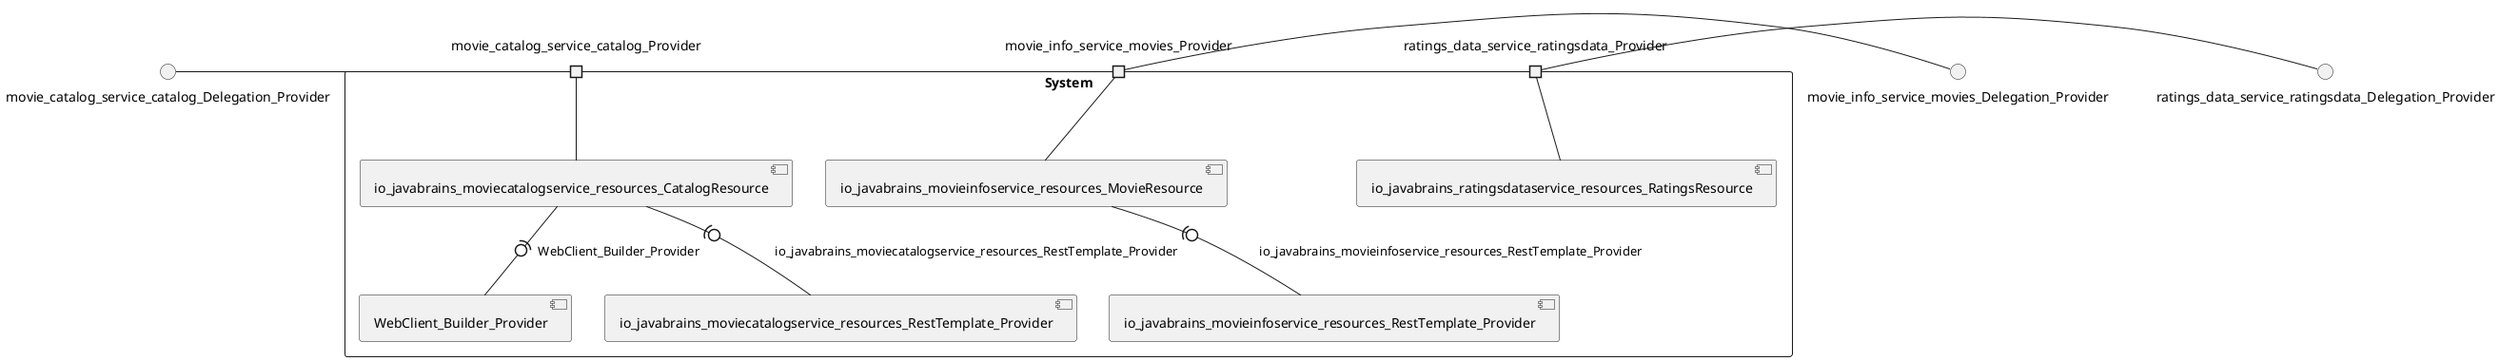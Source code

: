 @startuml
skinparam fixCircleLabelOverlapping true
skinparam componentStyle uml2
() movie_catalog_service_catalog_Delegation_Provider
() movie_info_service_movies_Delegation_Provider
() ratings_data_service_ratingsdata_Delegation_Provider
rectangle System {
[WebClient_Builder_Provider] [[koushikkothagal-spring-boot-microservices-workshop.repository#_awIstjfOEe-kr4CidwjzHQ]]
[io_javabrains_moviecatalogservice_resources_CatalogResource] [[koushikkothagal-spring-boot-microservices-workshop.repository#_awIstjfOEe-kr4CidwjzHQ]]
[io_javabrains_moviecatalogservice_resources_RestTemplate_Provider] [[koushikkothagal-spring-boot-microservices-workshop.repository#_awIstjfOEe-kr4CidwjzHQ]]
[io_javabrains_movieinfoservice_resources_MovieResource] [[koushikkothagal-spring-boot-microservices-workshop.repository#_awIstjfOEe-kr4CidwjzHQ]]
[io_javabrains_movieinfoservice_resources_RestTemplate_Provider] [[koushikkothagal-spring-boot-microservices-workshop.repository#_awIstjfOEe-kr4CidwjzHQ]]
[io_javabrains_ratingsdataservice_resources_RatingsResource] [[koushikkothagal-spring-boot-microservices-workshop.repository#_awIstjfOEe-kr4CidwjzHQ]]
[io_javabrains_moviecatalogservice_resources_CatalogResource] -(0- [WebClient_Builder_Provider] : WebClient_Builder_Provider
[io_javabrains_moviecatalogservice_resources_CatalogResource] -(0- [io_javabrains_moviecatalogservice_resources_RestTemplate_Provider] : io_javabrains_moviecatalogservice_resources_RestTemplate_Provider
[io_javabrains_movieinfoservice_resources_MovieResource] -(0- [io_javabrains_movieinfoservice_resources_RestTemplate_Provider] : io_javabrains_movieinfoservice_resources_RestTemplate_Provider
port movie_catalog_service_catalog_Provider
movie_catalog_service_catalog_Delegation_Provider - movie_catalog_service_catalog_Provider
movie_catalog_service_catalog_Provider - [io_javabrains_moviecatalogservice_resources_CatalogResource]
port movie_info_service_movies_Provider
movie_info_service_movies_Delegation_Provider - movie_info_service_movies_Provider
movie_info_service_movies_Provider - [io_javabrains_movieinfoservice_resources_MovieResource]
port ratings_data_service_ratingsdata_Provider
ratings_data_service_ratingsdata_Delegation_Provider - ratings_data_service_ratingsdata_Provider
ratings_data_service_ratingsdata_Provider - [io_javabrains_ratingsdataservice_resources_RatingsResource]
}

@enduml
